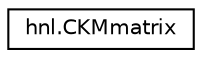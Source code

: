 digraph "Graphical Class Hierarchy"
{
 // LATEX_PDF_SIZE
  edge [fontname="Helvetica",fontsize="10",labelfontname="Helvetica",labelfontsize="10"];
  node [fontname="Helvetica",fontsize="10",shape=record];
  rankdir="LR";
  Node0 [label="hnl.CKMmatrix",height=0.2,width=0.4,color="black", fillcolor="white", style="filled",URL="$classhnl_1_1CKMmatrix.html",tooltip=" "];
}
